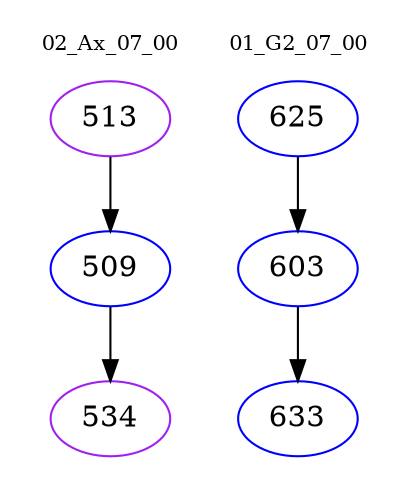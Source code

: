 digraph{
subgraph cluster_0 {
color = white
label = "02_Ax_07_00";
fontsize=10;
T0_513 [label="513", color="purple"]
T0_513 -> T0_509 [color="black"]
T0_509 [label="509", color="blue"]
T0_509 -> T0_534 [color="black"]
T0_534 [label="534", color="purple"]
}
subgraph cluster_1 {
color = white
label = "01_G2_07_00";
fontsize=10;
T1_625 [label="625", color="blue"]
T1_625 -> T1_603 [color="black"]
T1_603 [label="603", color="blue"]
T1_603 -> T1_633 [color="black"]
T1_633 [label="633", color="blue"]
}
}
